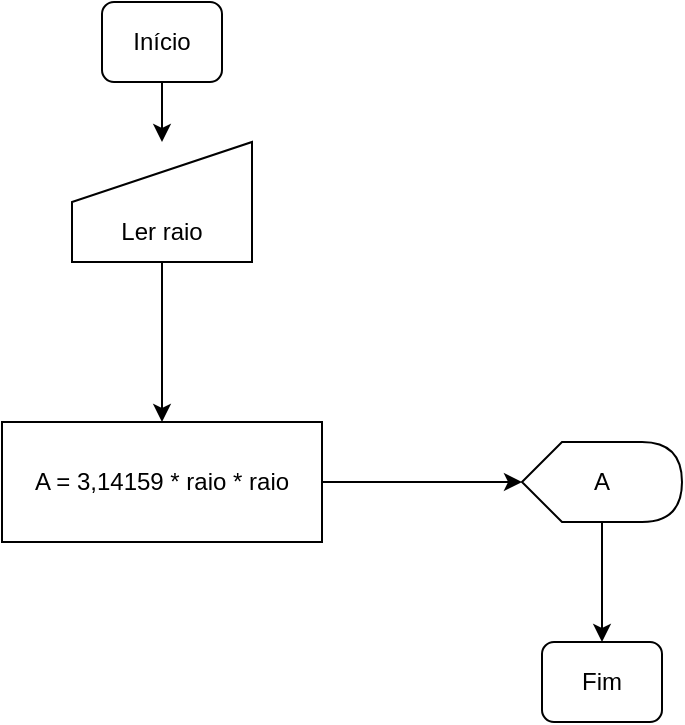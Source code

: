 <mxfile version="26.2.6">
  <diagram id="C5RBs43oDa-KdzZeNtuy" name="Page-1">
    <mxGraphModel dx="833" dy="453" grid="1" gridSize="10" guides="1" tooltips="1" connect="1" arrows="1" fold="1" page="1" pageScale="1" pageWidth="827" pageHeight="1169" math="0" shadow="0">
      <root>
        <mxCell id="WIyWlLk6GJQsqaUBKTNV-0" />
        <mxCell id="WIyWlLk6GJQsqaUBKTNV-1" parent="WIyWlLk6GJQsqaUBKTNV-0" />
        <mxCell id="BiR8TMUmqXo62Cu_uddZ-2" style="edgeStyle=orthogonalEdgeStyle;rounded=0;orthogonalLoop=1;jettySize=auto;html=1;" edge="1" parent="WIyWlLk6GJQsqaUBKTNV-1" source="BiR8TMUmqXo62Cu_uddZ-0" target="BiR8TMUmqXo62Cu_uddZ-1">
          <mxGeometry relative="1" as="geometry" />
        </mxCell>
        <mxCell id="BiR8TMUmqXo62Cu_uddZ-0" value="Início" style="rounded=1;whiteSpace=wrap;html=1;fontSize=12;glass=0;strokeWidth=1;shadow=0;" vertex="1" parent="WIyWlLk6GJQsqaUBKTNV-1">
          <mxGeometry x="260" y="170" width="60" height="40" as="geometry" />
        </mxCell>
        <mxCell id="BiR8TMUmqXo62Cu_uddZ-4" value="" style="edgeStyle=orthogonalEdgeStyle;rounded=0;orthogonalLoop=1;jettySize=auto;html=1;" edge="1" parent="WIyWlLk6GJQsqaUBKTNV-1" source="BiR8TMUmqXo62Cu_uddZ-1" target="BiR8TMUmqXo62Cu_uddZ-3">
          <mxGeometry relative="1" as="geometry" />
        </mxCell>
        <mxCell id="BiR8TMUmqXo62Cu_uddZ-1" value="&lt;div&gt;&lt;br&gt;&lt;/div&gt;&lt;div&gt;&lt;br&gt;&lt;/div&gt;Ler raio" style="shape=manualInput;whiteSpace=wrap;html=1;" vertex="1" parent="WIyWlLk6GJQsqaUBKTNV-1">
          <mxGeometry x="245" y="240" width="90" height="60" as="geometry" />
        </mxCell>
        <mxCell id="BiR8TMUmqXo62Cu_uddZ-3" value="A =&amp;nbsp;3,14159 * raio * raio" style="whiteSpace=wrap;html=1;" vertex="1" parent="WIyWlLk6GJQsqaUBKTNV-1">
          <mxGeometry x="210" y="380" width="160" height="60" as="geometry" />
        </mxCell>
        <mxCell id="BiR8TMUmqXo62Cu_uddZ-8" style="edgeStyle=orthogonalEdgeStyle;rounded=0;orthogonalLoop=1;jettySize=auto;html=1;exitX=0;exitY=0;exitDx=40;exitDy=40;exitPerimeter=0;entryX=0.5;entryY=0;entryDx=0;entryDy=0;" edge="1" parent="WIyWlLk6GJQsqaUBKTNV-1" source="BiR8TMUmqXo62Cu_uddZ-5" target="BiR8TMUmqXo62Cu_uddZ-7">
          <mxGeometry relative="1" as="geometry" />
        </mxCell>
        <mxCell id="BiR8TMUmqXo62Cu_uddZ-5" value="A" style="shape=display;whiteSpace=wrap;html=1;" vertex="1" parent="WIyWlLk6GJQsqaUBKTNV-1">
          <mxGeometry x="470" y="390" width="80" height="40" as="geometry" />
        </mxCell>
        <mxCell id="BiR8TMUmqXo62Cu_uddZ-6" style="edgeStyle=orthogonalEdgeStyle;rounded=0;orthogonalLoop=1;jettySize=auto;html=1;exitX=1;exitY=0.5;exitDx=0;exitDy=0;entryX=0;entryY=0.5;entryDx=0;entryDy=0;entryPerimeter=0;" edge="1" parent="WIyWlLk6GJQsqaUBKTNV-1" source="BiR8TMUmqXo62Cu_uddZ-3" target="BiR8TMUmqXo62Cu_uddZ-5">
          <mxGeometry relative="1" as="geometry" />
        </mxCell>
        <mxCell id="BiR8TMUmqXo62Cu_uddZ-7" value="Fim" style="rounded=1;whiteSpace=wrap;html=1;fontSize=12;glass=0;strokeWidth=1;shadow=0;" vertex="1" parent="WIyWlLk6GJQsqaUBKTNV-1">
          <mxGeometry x="480" y="490" width="60" height="40" as="geometry" />
        </mxCell>
      </root>
    </mxGraphModel>
  </diagram>
</mxfile>
